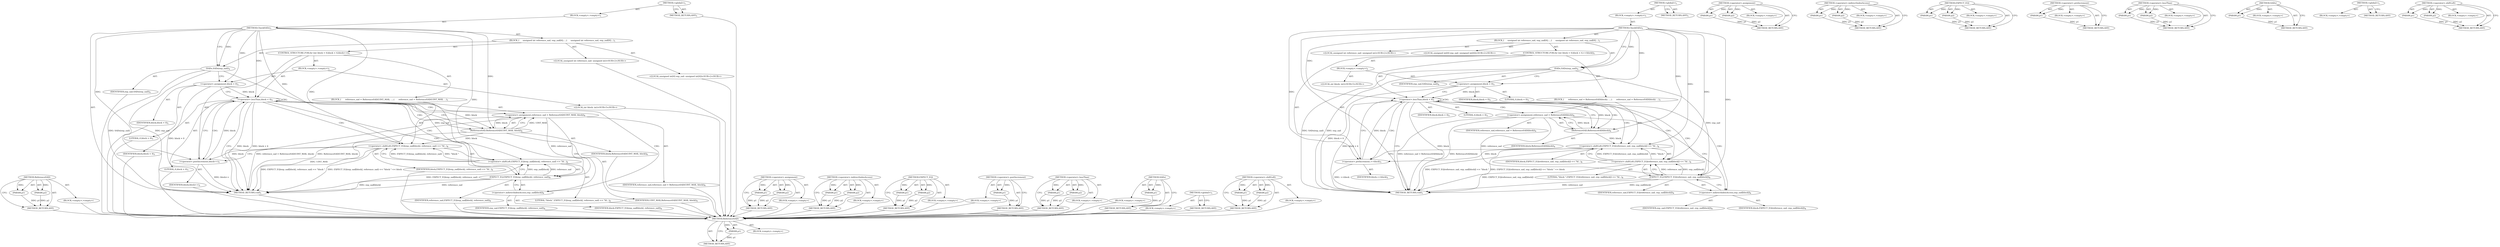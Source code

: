 digraph "&lt;operator&gt;.shiftLeft" {
vulnerable_81 [label=<(METHOD,ReferenceSAD)>];
vulnerable_82 [label=<(PARAM,p1)>];
vulnerable_83 [label=<(PARAM,p2)>];
vulnerable_84 [label=<(BLOCK,&lt;empty&gt;,&lt;empty&gt;)>];
vulnerable_85 [label=<(METHOD_RETURN,ANY)>];
vulnerable_6 [label=<(METHOD,&lt;global&gt;)<SUB>1</SUB>>];
vulnerable_7 [label=<(BLOCK,&lt;empty&gt;,&lt;empty&gt;)<SUB>1</SUB>>];
vulnerable_8 [label=<(METHOD,CheckSADs)<SUB>1</SUB>>];
vulnerable_9 [label=<(BLOCK,{
     unsigned int reference_sad, exp_sad[4];
...,{
     unsigned int reference_sad, exp_sad[4];
...)<SUB>1</SUB>>];
vulnerable_10 [label="<(LOCAL,unsigned int reference_sad: unsigned int)<SUB>2</SUB>>"];
vulnerable_11 [label="<(LOCAL,unsigned int[4] exp_sad: unsigned int[4])<SUB>2</SUB>>"];
vulnerable_12 [label=<(SADs,SADs(exp_sad))<SUB>4</SUB>>];
vulnerable_13 [label=<(IDENTIFIER,exp_sad,SADs(exp_sad))<SUB>4</SUB>>];
vulnerable_14 [label=<(CONTROL_STRUCTURE,FOR,for (int block = 0;block &lt; 4;block++))<SUB>5</SUB>>];
vulnerable_15 [label=<(BLOCK,&lt;empty&gt;,&lt;empty&gt;)<SUB>5</SUB>>];
vulnerable_16 [label="<(LOCAL,int block: int)<SUB>5</SUB>>"];
vulnerable_17 [label=<(&lt;operator&gt;.assignment,block = 0)<SUB>5</SUB>>];
vulnerable_18 [label=<(IDENTIFIER,block,block = 0)<SUB>5</SUB>>];
vulnerable_19 [label=<(LITERAL,0,block = 0)<SUB>5</SUB>>];
vulnerable_20 [label=<(&lt;operator&gt;.lessThan,block &lt; 4)<SUB>5</SUB>>];
vulnerable_21 [label=<(IDENTIFIER,block,block &lt; 4)<SUB>5</SUB>>];
vulnerable_22 [label=<(LITERAL,4,block &lt; 4)<SUB>5</SUB>>];
vulnerable_23 [label=<(&lt;operator&gt;.postIncrement,block++)<SUB>5</SUB>>];
vulnerable_24 [label=<(IDENTIFIER,block,block++)<SUB>5</SUB>>];
vulnerable_25 [label=<(BLOCK,{
      reference_sad = ReferenceSAD(UINT_MAX, ...,{
      reference_sad = ReferenceSAD(UINT_MAX, ...)<SUB>5</SUB>>];
vulnerable_26 [label=<(&lt;operator&gt;.assignment,reference_sad = ReferenceSAD(UINT_MAX, block))<SUB>6</SUB>>];
vulnerable_27 [label=<(IDENTIFIER,reference_sad,reference_sad = ReferenceSAD(UINT_MAX, block))<SUB>6</SUB>>];
vulnerable_28 [label=<(ReferenceSAD,ReferenceSAD(UINT_MAX, block))<SUB>6</SUB>>];
vulnerable_29 [label=<(IDENTIFIER,UINT_MAX,ReferenceSAD(UINT_MAX, block))<SUB>6</SUB>>];
vulnerable_30 [label=<(IDENTIFIER,block,ReferenceSAD(UINT_MAX, block))<SUB>6</SUB>>];
vulnerable_31 [label=<(&lt;operator&gt;.shiftLeft,EXPECT_EQ(exp_sad[block], reference_sad) &lt;&lt; &quot;bl...)<SUB>8</SUB>>];
vulnerable_32 [label=<(&lt;operator&gt;.shiftLeft,EXPECT_EQ(exp_sad[block], reference_sad) &lt;&lt; &quot;bl...)<SUB>8</SUB>>];
vulnerable_33 [label=<(EXPECT_EQ,EXPECT_EQ(exp_sad[block], reference_sad))<SUB>8</SUB>>];
vulnerable_34 [label=<(&lt;operator&gt;.indirectIndexAccess,exp_sad[block])<SUB>8</SUB>>];
vulnerable_35 [label=<(IDENTIFIER,exp_sad,EXPECT_EQ(exp_sad[block], reference_sad))<SUB>8</SUB>>];
vulnerable_36 [label=<(IDENTIFIER,block,EXPECT_EQ(exp_sad[block], reference_sad))<SUB>8</SUB>>];
vulnerable_37 [label=<(IDENTIFIER,reference_sad,EXPECT_EQ(exp_sad[block], reference_sad))<SUB>8</SUB>>];
vulnerable_38 [label=<(LITERAL,&quot;block &quot;,EXPECT_EQ(exp_sad[block], reference_sad) &lt;&lt; &quot;bl...)<SUB>8</SUB>>];
vulnerable_39 [label=<(IDENTIFIER,block,EXPECT_EQ(exp_sad[block], reference_sad) &lt;&lt; &quot;bl...)<SUB>8</SUB>>];
vulnerable_40 [label=<(METHOD_RETURN,void)<SUB>1</SUB>>];
vulnerable_42 [label=<(METHOD_RETURN,ANY)<SUB>1</SUB>>];
vulnerable_67 [label=<(METHOD,&lt;operator&gt;.assignment)>];
vulnerable_68 [label=<(PARAM,p1)>];
vulnerable_69 [label=<(PARAM,p2)>];
vulnerable_70 [label=<(BLOCK,&lt;empty&gt;,&lt;empty&gt;)>];
vulnerable_71 [label=<(METHOD_RETURN,ANY)>];
vulnerable_96 [label=<(METHOD,&lt;operator&gt;.indirectIndexAccess)>];
vulnerable_97 [label=<(PARAM,p1)>];
vulnerable_98 [label=<(PARAM,p2)>];
vulnerable_99 [label=<(BLOCK,&lt;empty&gt;,&lt;empty&gt;)>];
vulnerable_100 [label=<(METHOD_RETURN,ANY)>];
vulnerable_91 [label=<(METHOD,EXPECT_EQ)>];
vulnerable_92 [label=<(PARAM,p1)>];
vulnerable_93 [label=<(PARAM,p2)>];
vulnerable_94 [label=<(BLOCK,&lt;empty&gt;,&lt;empty&gt;)>];
vulnerable_95 [label=<(METHOD_RETURN,ANY)>];
vulnerable_77 [label=<(METHOD,&lt;operator&gt;.postIncrement)>];
vulnerable_78 [label=<(PARAM,p1)>];
vulnerable_79 [label=<(BLOCK,&lt;empty&gt;,&lt;empty&gt;)>];
vulnerable_80 [label=<(METHOD_RETURN,ANY)>];
vulnerable_72 [label=<(METHOD,&lt;operator&gt;.lessThan)>];
vulnerable_73 [label=<(PARAM,p1)>];
vulnerable_74 [label=<(PARAM,p2)>];
vulnerable_75 [label=<(BLOCK,&lt;empty&gt;,&lt;empty&gt;)>];
vulnerable_76 [label=<(METHOD_RETURN,ANY)>];
vulnerable_63 [label=<(METHOD,SADs)>];
vulnerable_64 [label=<(PARAM,p1)>];
vulnerable_65 [label=<(BLOCK,&lt;empty&gt;,&lt;empty&gt;)>];
vulnerable_66 [label=<(METHOD_RETURN,ANY)>];
vulnerable_57 [label=<(METHOD,&lt;global&gt;)<SUB>1</SUB>>];
vulnerable_58 [label=<(BLOCK,&lt;empty&gt;,&lt;empty&gt;)>];
vulnerable_59 [label=<(METHOD_RETURN,ANY)>];
vulnerable_86 [label=<(METHOD,&lt;operator&gt;.shiftLeft)>];
vulnerable_87 [label=<(PARAM,p1)>];
vulnerable_88 [label=<(PARAM,p2)>];
vulnerable_89 [label=<(BLOCK,&lt;empty&gt;,&lt;empty&gt;)>];
vulnerable_90 [label=<(METHOD_RETURN,ANY)>];
fixed_80 [label=<(METHOD,ReferenceSAD)>];
fixed_81 [label=<(PARAM,p1)>];
fixed_82 [label=<(BLOCK,&lt;empty&gt;,&lt;empty&gt;)>];
fixed_83 [label=<(METHOD_RETURN,ANY)>];
fixed_6 [label=<(METHOD,&lt;global&gt;)<SUB>1</SUB>>];
fixed_7 [label=<(BLOCK,&lt;empty&gt;,&lt;empty&gt;)<SUB>1</SUB>>];
fixed_8 [label=<(METHOD,CheckSADs)<SUB>1</SUB>>];
fixed_9 [label=<(BLOCK,{
     unsigned int reference_sad, exp_sad[4];
...,{
     unsigned int reference_sad, exp_sad[4];
...)<SUB>1</SUB>>];
fixed_10 [label="<(LOCAL,unsigned int reference_sad: unsigned int)<SUB>2</SUB>>"];
fixed_11 [label="<(LOCAL,unsigned int[4] exp_sad: unsigned int[4])<SUB>2</SUB>>"];
fixed_12 [label=<(SADs,SADs(exp_sad))<SUB>4</SUB>>];
fixed_13 [label=<(IDENTIFIER,exp_sad,SADs(exp_sad))<SUB>4</SUB>>];
fixed_14 [label=<(CONTROL_STRUCTURE,FOR,for (int block = 0;block &lt; 4;++block))<SUB>5</SUB>>];
fixed_15 [label=<(BLOCK,&lt;empty&gt;,&lt;empty&gt;)<SUB>5</SUB>>];
fixed_16 [label="<(LOCAL,int block: int)<SUB>5</SUB>>"];
fixed_17 [label=<(&lt;operator&gt;.assignment,block = 0)<SUB>5</SUB>>];
fixed_18 [label=<(IDENTIFIER,block,block = 0)<SUB>5</SUB>>];
fixed_19 [label=<(LITERAL,0,block = 0)<SUB>5</SUB>>];
fixed_20 [label=<(&lt;operator&gt;.lessThan,block &lt; 4)<SUB>5</SUB>>];
fixed_21 [label=<(IDENTIFIER,block,block &lt; 4)<SUB>5</SUB>>];
fixed_22 [label=<(LITERAL,4,block &lt; 4)<SUB>5</SUB>>];
fixed_23 [label=<(&lt;operator&gt;.preIncrement,++block)<SUB>5</SUB>>];
fixed_24 [label=<(IDENTIFIER,block,++block)<SUB>5</SUB>>];
fixed_25 [label=<(BLOCK,{
      reference_sad = ReferenceSAD(block);
 
...,{
      reference_sad = ReferenceSAD(block);
 
...)<SUB>5</SUB>>];
fixed_26 [label=<(&lt;operator&gt;.assignment,reference_sad = ReferenceSAD(block))<SUB>6</SUB>>];
fixed_27 [label=<(IDENTIFIER,reference_sad,reference_sad = ReferenceSAD(block))<SUB>6</SUB>>];
fixed_28 [label=<(ReferenceSAD,ReferenceSAD(block))<SUB>6</SUB>>];
fixed_29 [label=<(IDENTIFIER,block,ReferenceSAD(block))<SUB>6</SUB>>];
fixed_30 [label=<(&lt;operator&gt;.shiftLeft,EXPECT_EQ(reference_sad, exp_sad[block]) &lt;&lt; &quot;bl...)<SUB>8</SUB>>];
fixed_31 [label=<(&lt;operator&gt;.shiftLeft,EXPECT_EQ(reference_sad, exp_sad[block]) &lt;&lt; &quot;bl...)<SUB>8</SUB>>];
fixed_32 [label=<(EXPECT_EQ,EXPECT_EQ(reference_sad, exp_sad[block]))<SUB>8</SUB>>];
fixed_33 [label=<(IDENTIFIER,reference_sad,EXPECT_EQ(reference_sad, exp_sad[block]))<SUB>8</SUB>>];
fixed_34 [label=<(&lt;operator&gt;.indirectIndexAccess,exp_sad[block])<SUB>8</SUB>>];
fixed_35 [label=<(IDENTIFIER,exp_sad,EXPECT_EQ(reference_sad, exp_sad[block]))<SUB>8</SUB>>];
fixed_36 [label=<(IDENTIFIER,block,EXPECT_EQ(reference_sad, exp_sad[block]))<SUB>8</SUB>>];
fixed_37 [label=<(LITERAL,&quot;block &quot;,EXPECT_EQ(reference_sad, exp_sad[block]) &lt;&lt; &quot;bl...)<SUB>8</SUB>>];
fixed_38 [label=<(IDENTIFIER,block,EXPECT_EQ(reference_sad, exp_sad[block]) &lt;&lt; &quot;bl...)<SUB>8</SUB>>];
fixed_39 [label=<(METHOD_RETURN,void)<SUB>1</SUB>>];
fixed_41 [label=<(METHOD_RETURN,ANY)<SUB>1</SUB>>];
fixed_66 [label=<(METHOD,&lt;operator&gt;.assignment)>];
fixed_67 [label=<(PARAM,p1)>];
fixed_68 [label=<(PARAM,p2)>];
fixed_69 [label=<(BLOCK,&lt;empty&gt;,&lt;empty&gt;)>];
fixed_70 [label=<(METHOD_RETURN,ANY)>];
fixed_94 [label=<(METHOD,&lt;operator&gt;.indirectIndexAccess)>];
fixed_95 [label=<(PARAM,p1)>];
fixed_96 [label=<(PARAM,p2)>];
fixed_97 [label=<(BLOCK,&lt;empty&gt;,&lt;empty&gt;)>];
fixed_98 [label=<(METHOD_RETURN,ANY)>];
fixed_89 [label=<(METHOD,EXPECT_EQ)>];
fixed_90 [label=<(PARAM,p1)>];
fixed_91 [label=<(PARAM,p2)>];
fixed_92 [label=<(BLOCK,&lt;empty&gt;,&lt;empty&gt;)>];
fixed_93 [label=<(METHOD_RETURN,ANY)>];
fixed_76 [label=<(METHOD,&lt;operator&gt;.preIncrement)>];
fixed_77 [label=<(PARAM,p1)>];
fixed_78 [label=<(BLOCK,&lt;empty&gt;,&lt;empty&gt;)>];
fixed_79 [label=<(METHOD_RETURN,ANY)>];
fixed_71 [label=<(METHOD,&lt;operator&gt;.lessThan)>];
fixed_72 [label=<(PARAM,p1)>];
fixed_73 [label=<(PARAM,p2)>];
fixed_74 [label=<(BLOCK,&lt;empty&gt;,&lt;empty&gt;)>];
fixed_75 [label=<(METHOD_RETURN,ANY)>];
fixed_62 [label=<(METHOD,SADs)>];
fixed_63 [label=<(PARAM,p1)>];
fixed_64 [label=<(BLOCK,&lt;empty&gt;,&lt;empty&gt;)>];
fixed_65 [label=<(METHOD_RETURN,ANY)>];
fixed_56 [label=<(METHOD,&lt;global&gt;)<SUB>1</SUB>>];
fixed_57 [label=<(BLOCK,&lt;empty&gt;,&lt;empty&gt;)>];
fixed_58 [label=<(METHOD_RETURN,ANY)>];
fixed_84 [label=<(METHOD,&lt;operator&gt;.shiftLeft)>];
fixed_85 [label=<(PARAM,p1)>];
fixed_86 [label=<(PARAM,p2)>];
fixed_87 [label=<(BLOCK,&lt;empty&gt;,&lt;empty&gt;)>];
fixed_88 [label=<(METHOD_RETURN,ANY)>];
vulnerable_81 -> vulnerable_82  [key=0, label="AST: "];
vulnerable_81 -> vulnerable_82  [key=1, label="DDG: "];
vulnerable_81 -> vulnerable_84  [key=0, label="AST: "];
vulnerable_81 -> vulnerable_83  [key=0, label="AST: "];
vulnerable_81 -> vulnerable_83  [key=1, label="DDG: "];
vulnerable_81 -> vulnerable_85  [key=0, label="AST: "];
vulnerable_81 -> vulnerable_85  [key=1, label="CFG: "];
vulnerable_82 -> vulnerable_85  [key=0, label="DDG: p1"];
vulnerable_83 -> vulnerable_85  [key=0, label="DDG: p2"];
vulnerable_84 -> fixed_80  [key=0];
vulnerable_85 -> fixed_80  [key=0];
vulnerable_6 -> vulnerable_7  [key=0, label="AST: "];
vulnerable_6 -> vulnerable_42  [key=0, label="AST: "];
vulnerable_6 -> vulnerable_42  [key=1, label="CFG: "];
vulnerable_7 -> vulnerable_8  [key=0, label="AST: "];
vulnerable_8 -> vulnerable_9  [key=0, label="AST: "];
vulnerable_8 -> vulnerable_40  [key=0, label="AST: "];
vulnerable_8 -> vulnerable_12  [key=0, label="CFG: "];
vulnerable_8 -> vulnerable_12  [key=1, label="DDG: "];
vulnerable_8 -> vulnerable_17  [key=0, label="DDG: "];
vulnerable_8 -> vulnerable_20  [key=0, label="DDG: "];
vulnerable_8 -> vulnerable_23  [key=0, label="DDG: "];
vulnerable_8 -> vulnerable_31  [key=0, label="DDG: "];
vulnerable_8 -> vulnerable_28  [key=0, label="DDG: "];
vulnerable_8 -> vulnerable_32  [key=0, label="DDG: "];
vulnerable_8 -> vulnerable_33  [key=0, label="DDG: "];
vulnerable_9 -> vulnerable_10  [key=0, label="AST: "];
vulnerable_9 -> vulnerable_11  [key=0, label="AST: "];
vulnerable_9 -> vulnerable_12  [key=0, label="AST: "];
vulnerable_9 -> vulnerable_14  [key=0, label="AST: "];
vulnerable_10 -> fixed_80  [key=0];
vulnerable_11 -> fixed_80  [key=0];
vulnerable_12 -> vulnerable_13  [key=0, label="AST: "];
vulnerable_12 -> vulnerable_17  [key=0, label="CFG: "];
vulnerable_12 -> vulnerable_40  [key=0, label="DDG: exp_sad"];
vulnerable_12 -> vulnerable_40  [key=1, label="DDG: SADs(exp_sad)"];
vulnerable_12 -> vulnerable_33  [key=0, label="DDG: exp_sad"];
vulnerable_13 -> fixed_80  [key=0];
vulnerable_14 -> vulnerable_15  [key=0, label="AST: "];
vulnerable_14 -> vulnerable_20  [key=0, label="AST: "];
vulnerable_14 -> vulnerable_23  [key=0, label="AST: "];
vulnerable_14 -> vulnerable_25  [key=0, label="AST: "];
vulnerable_15 -> vulnerable_16  [key=0, label="AST: "];
vulnerable_15 -> vulnerable_17  [key=0, label="AST: "];
vulnerable_16 -> fixed_80  [key=0];
vulnerable_17 -> vulnerable_18  [key=0, label="AST: "];
vulnerable_17 -> vulnerable_19  [key=0, label="AST: "];
vulnerable_17 -> vulnerable_20  [key=0, label="CFG: "];
vulnerable_17 -> vulnerable_20  [key=1, label="DDG: block"];
vulnerable_17 -> vulnerable_40  [key=0, label="DDG: block = 0"];
vulnerable_18 -> fixed_80  [key=0];
vulnerable_19 -> fixed_80  [key=0];
vulnerable_20 -> vulnerable_21  [key=0, label="AST: "];
vulnerable_20 -> vulnerable_22  [key=0, label="AST: "];
vulnerable_20 -> vulnerable_40  [key=0, label="CFG: "];
vulnerable_20 -> vulnerable_40  [key=1, label="DDG: block"];
vulnerable_20 -> vulnerable_40  [key=2, label="DDG: block &lt; 4"];
vulnerable_20 -> vulnerable_28  [key=0, label="CFG: "];
vulnerable_20 -> vulnerable_28  [key=1, label="DDG: block"];
vulnerable_20 -> vulnerable_28  [key=2, label="CDG: "];
vulnerable_20 -> vulnerable_34  [key=0, label="CDG: "];
vulnerable_20 -> vulnerable_32  [key=0, label="CDG: "];
vulnerable_20 -> vulnerable_33  [key=0, label="CDG: "];
vulnerable_20 -> vulnerable_26  [key=0, label="CDG: "];
vulnerable_20 -> vulnerable_23  [key=0, label="CDG: "];
vulnerable_20 -> vulnerable_20  [key=0, label="CDG: "];
vulnerable_20 -> vulnerable_31  [key=0, label="CDG: "];
vulnerable_21 -> fixed_80  [key=0];
vulnerable_22 -> fixed_80  [key=0];
vulnerable_23 -> vulnerable_24  [key=0, label="AST: "];
vulnerable_23 -> vulnerable_20  [key=0, label="CFG: "];
vulnerable_23 -> vulnerable_20  [key=1, label="DDG: block"];
vulnerable_23 -> vulnerable_40  [key=0, label="DDG: block++"];
vulnerable_24 -> fixed_80  [key=0];
vulnerable_25 -> vulnerable_26  [key=0, label="AST: "];
vulnerable_25 -> vulnerable_31  [key=0, label="AST: "];
vulnerable_26 -> vulnerable_27  [key=0, label="AST: "];
vulnerable_26 -> vulnerable_28  [key=0, label="AST: "];
vulnerable_26 -> vulnerable_34  [key=0, label="CFG: "];
vulnerable_26 -> vulnerable_40  [key=0, label="DDG: ReferenceSAD(UINT_MAX, block)"];
vulnerable_26 -> vulnerable_40  [key=1, label="DDG: reference_sad = ReferenceSAD(UINT_MAX, block)"];
vulnerable_26 -> vulnerable_33  [key=0, label="DDG: reference_sad"];
vulnerable_27 -> fixed_80  [key=0];
vulnerable_28 -> vulnerable_29  [key=0, label="AST: "];
vulnerable_28 -> vulnerable_30  [key=0, label="AST: "];
vulnerable_28 -> vulnerable_26  [key=0, label="CFG: "];
vulnerable_28 -> vulnerable_26  [key=1, label="DDG: UINT_MAX"];
vulnerable_28 -> vulnerable_26  [key=2, label="DDG: block"];
vulnerable_28 -> vulnerable_40  [key=0, label="DDG: UINT_MAX"];
vulnerable_28 -> vulnerable_31  [key=0, label="DDG: block"];
vulnerable_29 -> fixed_80  [key=0];
vulnerable_30 -> fixed_80  [key=0];
vulnerable_31 -> vulnerable_32  [key=0, label="AST: "];
vulnerable_31 -> vulnerable_39  [key=0, label="AST: "];
vulnerable_31 -> vulnerable_23  [key=0, label="CFG: "];
vulnerable_31 -> vulnerable_23  [key=1, label="DDG: block"];
vulnerable_31 -> vulnerable_40  [key=0, label="DDG: EXPECT_EQ(exp_sad[block], reference_sad) &lt;&lt; &quot;block &quot;"];
vulnerable_31 -> vulnerable_40  [key=1, label="DDG: EXPECT_EQ(exp_sad[block], reference_sad) &lt;&lt; &quot;block &quot; &lt;&lt; block"];
vulnerable_32 -> vulnerable_33  [key=0, label="AST: "];
vulnerable_32 -> vulnerable_38  [key=0, label="AST: "];
vulnerable_32 -> vulnerable_31  [key=0, label="CFG: "];
vulnerable_32 -> vulnerable_31  [key=1, label="DDG: EXPECT_EQ(exp_sad[block], reference_sad)"];
vulnerable_32 -> vulnerable_31  [key=2, label="DDG: &quot;block &quot;"];
vulnerable_32 -> vulnerable_40  [key=0, label="DDG: EXPECT_EQ(exp_sad[block], reference_sad)"];
vulnerable_33 -> vulnerable_34  [key=0, label="AST: "];
vulnerable_33 -> vulnerable_37  [key=0, label="AST: "];
vulnerable_33 -> vulnerable_32  [key=0, label="CFG: "];
vulnerable_33 -> vulnerable_32  [key=1, label="DDG: exp_sad[block]"];
vulnerable_33 -> vulnerable_32  [key=2, label="DDG: reference_sad"];
vulnerable_33 -> vulnerable_40  [key=0, label="DDG: exp_sad[block]"];
vulnerable_33 -> vulnerable_40  [key=1, label="DDG: reference_sad"];
vulnerable_34 -> vulnerable_35  [key=0, label="AST: "];
vulnerable_34 -> vulnerable_36  [key=0, label="AST: "];
vulnerable_34 -> vulnerable_33  [key=0, label="CFG: "];
vulnerable_35 -> fixed_80  [key=0];
vulnerable_36 -> fixed_80  [key=0];
vulnerable_37 -> fixed_80  [key=0];
vulnerable_38 -> fixed_80  [key=0];
vulnerable_39 -> fixed_80  [key=0];
vulnerable_40 -> fixed_80  [key=0];
vulnerable_42 -> fixed_80  [key=0];
vulnerable_67 -> vulnerable_68  [key=0, label="AST: "];
vulnerable_67 -> vulnerable_68  [key=1, label="DDG: "];
vulnerable_67 -> vulnerable_70  [key=0, label="AST: "];
vulnerable_67 -> vulnerable_69  [key=0, label="AST: "];
vulnerable_67 -> vulnerable_69  [key=1, label="DDG: "];
vulnerable_67 -> vulnerable_71  [key=0, label="AST: "];
vulnerable_67 -> vulnerable_71  [key=1, label="CFG: "];
vulnerable_68 -> vulnerable_71  [key=0, label="DDG: p1"];
vulnerable_69 -> vulnerable_71  [key=0, label="DDG: p2"];
vulnerable_70 -> fixed_80  [key=0];
vulnerable_71 -> fixed_80  [key=0];
vulnerable_96 -> vulnerable_97  [key=0, label="AST: "];
vulnerable_96 -> vulnerable_97  [key=1, label="DDG: "];
vulnerable_96 -> vulnerable_99  [key=0, label="AST: "];
vulnerable_96 -> vulnerable_98  [key=0, label="AST: "];
vulnerable_96 -> vulnerable_98  [key=1, label="DDG: "];
vulnerable_96 -> vulnerable_100  [key=0, label="AST: "];
vulnerable_96 -> vulnerable_100  [key=1, label="CFG: "];
vulnerable_97 -> vulnerable_100  [key=0, label="DDG: p1"];
vulnerable_98 -> vulnerable_100  [key=0, label="DDG: p2"];
vulnerable_99 -> fixed_80  [key=0];
vulnerable_100 -> fixed_80  [key=0];
vulnerable_91 -> vulnerable_92  [key=0, label="AST: "];
vulnerable_91 -> vulnerable_92  [key=1, label="DDG: "];
vulnerable_91 -> vulnerable_94  [key=0, label="AST: "];
vulnerable_91 -> vulnerable_93  [key=0, label="AST: "];
vulnerable_91 -> vulnerable_93  [key=1, label="DDG: "];
vulnerable_91 -> vulnerable_95  [key=0, label="AST: "];
vulnerable_91 -> vulnerable_95  [key=1, label="CFG: "];
vulnerable_92 -> vulnerable_95  [key=0, label="DDG: p1"];
vulnerable_93 -> vulnerable_95  [key=0, label="DDG: p2"];
vulnerable_94 -> fixed_80  [key=0];
vulnerable_95 -> fixed_80  [key=0];
vulnerable_77 -> vulnerable_78  [key=0, label="AST: "];
vulnerable_77 -> vulnerable_78  [key=1, label="DDG: "];
vulnerable_77 -> vulnerable_79  [key=0, label="AST: "];
vulnerable_77 -> vulnerable_80  [key=0, label="AST: "];
vulnerable_77 -> vulnerable_80  [key=1, label="CFG: "];
vulnerable_78 -> vulnerable_80  [key=0, label="DDG: p1"];
vulnerable_79 -> fixed_80  [key=0];
vulnerable_80 -> fixed_80  [key=0];
vulnerable_72 -> vulnerable_73  [key=0, label="AST: "];
vulnerable_72 -> vulnerable_73  [key=1, label="DDG: "];
vulnerable_72 -> vulnerable_75  [key=0, label="AST: "];
vulnerable_72 -> vulnerable_74  [key=0, label="AST: "];
vulnerable_72 -> vulnerable_74  [key=1, label="DDG: "];
vulnerable_72 -> vulnerable_76  [key=0, label="AST: "];
vulnerable_72 -> vulnerable_76  [key=1, label="CFG: "];
vulnerable_73 -> vulnerable_76  [key=0, label="DDG: p1"];
vulnerable_74 -> vulnerable_76  [key=0, label="DDG: p2"];
vulnerable_75 -> fixed_80  [key=0];
vulnerable_76 -> fixed_80  [key=0];
vulnerable_63 -> vulnerable_64  [key=0, label="AST: "];
vulnerable_63 -> vulnerable_64  [key=1, label="DDG: "];
vulnerable_63 -> vulnerable_65  [key=0, label="AST: "];
vulnerable_63 -> vulnerable_66  [key=0, label="AST: "];
vulnerable_63 -> vulnerable_66  [key=1, label="CFG: "];
vulnerable_64 -> vulnerable_66  [key=0, label="DDG: p1"];
vulnerable_65 -> fixed_80  [key=0];
vulnerable_66 -> fixed_80  [key=0];
vulnerable_57 -> vulnerable_58  [key=0, label="AST: "];
vulnerable_57 -> vulnerable_59  [key=0, label="AST: "];
vulnerable_57 -> vulnerable_59  [key=1, label="CFG: "];
vulnerable_58 -> fixed_80  [key=0];
vulnerable_59 -> fixed_80  [key=0];
vulnerable_86 -> vulnerable_87  [key=0, label="AST: "];
vulnerable_86 -> vulnerable_87  [key=1, label="DDG: "];
vulnerable_86 -> vulnerable_89  [key=0, label="AST: "];
vulnerable_86 -> vulnerable_88  [key=0, label="AST: "];
vulnerable_86 -> vulnerable_88  [key=1, label="DDG: "];
vulnerable_86 -> vulnerable_90  [key=0, label="AST: "];
vulnerable_86 -> vulnerable_90  [key=1, label="CFG: "];
vulnerable_87 -> vulnerable_90  [key=0, label="DDG: p1"];
vulnerable_88 -> vulnerable_90  [key=0, label="DDG: p2"];
vulnerable_89 -> fixed_80  [key=0];
vulnerable_90 -> fixed_80  [key=0];
fixed_80 -> fixed_81  [key=0, label="AST: "];
fixed_80 -> fixed_81  [key=1, label="DDG: "];
fixed_80 -> fixed_82  [key=0, label="AST: "];
fixed_80 -> fixed_83  [key=0, label="AST: "];
fixed_80 -> fixed_83  [key=1, label="CFG: "];
fixed_81 -> fixed_83  [key=0, label="DDG: p1"];
fixed_6 -> fixed_7  [key=0, label="AST: "];
fixed_6 -> fixed_41  [key=0, label="AST: "];
fixed_6 -> fixed_41  [key=1, label="CFG: "];
fixed_7 -> fixed_8  [key=0, label="AST: "];
fixed_8 -> fixed_9  [key=0, label="AST: "];
fixed_8 -> fixed_39  [key=0, label="AST: "];
fixed_8 -> fixed_12  [key=0, label="CFG: "];
fixed_8 -> fixed_12  [key=1, label="DDG: "];
fixed_8 -> fixed_17  [key=0, label="DDG: "];
fixed_8 -> fixed_20  [key=0, label="DDG: "];
fixed_8 -> fixed_23  [key=0, label="DDG: "];
fixed_8 -> fixed_30  [key=0, label="DDG: "];
fixed_8 -> fixed_28  [key=0, label="DDG: "];
fixed_8 -> fixed_31  [key=0, label="DDG: "];
fixed_8 -> fixed_32  [key=0, label="DDG: "];
fixed_9 -> fixed_10  [key=0, label="AST: "];
fixed_9 -> fixed_11  [key=0, label="AST: "];
fixed_9 -> fixed_12  [key=0, label="AST: "];
fixed_9 -> fixed_14  [key=0, label="AST: "];
fixed_12 -> fixed_13  [key=0, label="AST: "];
fixed_12 -> fixed_17  [key=0, label="CFG: "];
fixed_12 -> fixed_39  [key=0, label="DDG: exp_sad"];
fixed_12 -> fixed_39  [key=1, label="DDG: SADs(exp_sad)"];
fixed_12 -> fixed_32  [key=0, label="DDG: exp_sad"];
fixed_14 -> fixed_15  [key=0, label="AST: "];
fixed_14 -> fixed_20  [key=0, label="AST: "];
fixed_14 -> fixed_23  [key=0, label="AST: "];
fixed_14 -> fixed_25  [key=0, label="AST: "];
fixed_15 -> fixed_16  [key=0, label="AST: "];
fixed_15 -> fixed_17  [key=0, label="AST: "];
fixed_17 -> fixed_18  [key=0, label="AST: "];
fixed_17 -> fixed_19  [key=0, label="AST: "];
fixed_17 -> fixed_20  [key=0, label="CFG: "];
fixed_17 -> fixed_20  [key=1, label="DDG: block"];
fixed_17 -> fixed_39  [key=0, label="DDG: block = 0"];
fixed_20 -> fixed_21  [key=0, label="AST: "];
fixed_20 -> fixed_22  [key=0, label="AST: "];
fixed_20 -> fixed_39  [key=0, label="CFG: "];
fixed_20 -> fixed_39  [key=1, label="DDG: block"];
fixed_20 -> fixed_39  [key=2, label="DDG: block &lt; 4"];
fixed_20 -> fixed_28  [key=0, label="CFG: "];
fixed_20 -> fixed_28  [key=1, label="DDG: block"];
fixed_20 -> fixed_28  [key=2, label="CDG: "];
fixed_20 -> fixed_30  [key=0, label="CDG: "];
fixed_20 -> fixed_34  [key=0, label="CDG: "];
fixed_20 -> fixed_32  [key=0, label="CDG: "];
fixed_20 -> fixed_26  [key=0, label="CDG: "];
fixed_20 -> fixed_23  [key=0, label="CDG: "];
fixed_20 -> fixed_20  [key=0, label="CDG: "];
fixed_20 -> fixed_31  [key=0, label="CDG: "];
fixed_23 -> fixed_24  [key=0, label="AST: "];
fixed_23 -> fixed_20  [key=0, label="CFG: "];
fixed_23 -> fixed_20  [key=1, label="DDG: block"];
fixed_23 -> fixed_39  [key=0, label="DDG: ++block"];
fixed_25 -> fixed_26  [key=0, label="AST: "];
fixed_25 -> fixed_30  [key=0, label="AST: "];
fixed_26 -> fixed_27  [key=0, label="AST: "];
fixed_26 -> fixed_28  [key=0, label="AST: "];
fixed_26 -> fixed_34  [key=0, label="CFG: "];
fixed_26 -> fixed_39  [key=0, label="DDG: ReferenceSAD(block)"];
fixed_26 -> fixed_39  [key=1, label="DDG: reference_sad = ReferenceSAD(block)"];
fixed_26 -> fixed_32  [key=0, label="DDG: reference_sad"];
fixed_28 -> fixed_29  [key=0, label="AST: "];
fixed_28 -> fixed_26  [key=0, label="CFG: "];
fixed_28 -> fixed_26  [key=1, label="DDG: block"];
fixed_28 -> fixed_30  [key=0, label="DDG: block"];
fixed_30 -> fixed_31  [key=0, label="AST: "];
fixed_30 -> fixed_38  [key=0, label="AST: "];
fixed_30 -> fixed_23  [key=0, label="CFG: "];
fixed_30 -> fixed_23  [key=1, label="DDG: block"];
fixed_30 -> fixed_39  [key=0, label="DDG: EXPECT_EQ(reference_sad, exp_sad[block]) &lt;&lt; &quot;block &quot;"];
fixed_30 -> fixed_39  [key=1, label="DDG: EXPECT_EQ(reference_sad, exp_sad[block]) &lt;&lt; &quot;block &quot; &lt;&lt; block"];
fixed_31 -> fixed_32  [key=0, label="AST: "];
fixed_31 -> fixed_37  [key=0, label="AST: "];
fixed_31 -> fixed_30  [key=0, label="CFG: "];
fixed_31 -> fixed_30  [key=1, label="DDG: EXPECT_EQ(reference_sad, exp_sad[block])"];
fixed_31 -> fixed_30  [key=2, label="DDG: &quot;block &quot;"];
fixed_31 -> fixed_39  [key=0, label="DDG: EXPECT_EQ(reference_sad, exp_sad[block])"];
fixed_32 -> fixed_33  [key=0, label="AST: "];
fixed_32 -> fixed_34  [key=0, label="AST: "];
fixed_32 -> fixed_31  [key=0, label="CFG: "];
fixed_32 -> fixed_31  [key=1, label="DDG: reference_sad"];
fixed_32 -> fixed_31  [key=2, label="DDG: exp_sad[block]"];
fixed_32 -> fixed_39  [key=0, label="DDG: reference_sad"];
fixed_32 -> fixed_39  [key=1, label="DDG: exp_sad[block]"];
fixed_34 -> fixed_35  [key=0, label="AST: "];
fixed_34 -> fixed_36  [key=0, label="AST: "];
fixed_34 -> fixed_32  [key=0, label="CFG: "];
fixed_66 -> fixed_67  [key=0, label="AST: "];
fixed_66 -> fixed_67  [key=1, label="DDG: "];
fixed_66 -> fixed_69  [key=0, label="AST: "];
fixed_66 -> fixed_68  [key=0, label="AST: "];
fixed_66 -> fixed_68  [key=1, label="DDG: "];
fixed_66 -> fixed_70  [key=0, label="AST: "];
fixed_66 -> fixed_70  [key=1, label="CFG: "];
fixed_67 -> fixed_70  [key=0, label="DDG: p1"];
fixed_68 -> fixed_70  [key=0, label="DDG: p2"];
fixed_94 -> fixed_95  [key=0, label="AST: "];
fixed_94 -> fixed_95  [key=1, label="DDG: "];
fixed_94 -> fixed_97  [key=0, label="AST: "];
fixed_94 -> fixed_96  [key=0, label="AST: "];
fixed_94 -> fixed_96  [key=1, label="DDG: "];
fixed_94 -> fixed_98  [key=0, label="AST: "];
fixed_94 -> fixed_98  [key=1, label="CFG: "];
fixed_95 -> fixed_98  [key=0, label="DDG: p1"];
fixed_96 -> fixed_98  [key=0, label="DDG: p2"];
fixed_89 -> fixed_90  [key=0, label="AST: "];
fixed_89 -> fixed_90  [key=1, label="DDG: "];
fixed_89 -> fixed_92  [key=0, label="AST: "];
fixed_89 -> fixed_91  [key=0, label="AST: "];
fixed_89 -> fixed_91  [key=1, label="DDG: "];
fixed_89 -> fixed_93  [key=0, label="AST: "];
fixed_89 -> fixed_93  [key=1, label="CFG: "];
fixed_90 -> fixed_93  [key=0, label="DDG: p1"];
fixed_91 -> fixed_93  [key=0, label="DDG: p2"];
fixed_76 -> fixed_77  [key=0, label="AST: "];
fixed_76 -> fixed_77  [key=1, label="DDG: "];
fixed_76 -> fixed_78  [key=0, label="AST: "];
fixed_76 -> fixed_79  [key=0, label="AST: "];
fixed_76 -> fixed_79  [key=1, label="CFG: "];
fixed_77 -> fixed_79  [key=0, label="DDG: p1"];
fixed_71 -> fixed_72  [key=0, label="AST: "];
fixed_71 -> fixed_72  [key=1, label="DDG: "];
fixed_71 -> fixed_74  [key=0, label="AST: "];
fixed_71 -> fixed_73  [key=0, label="AST: "];
fixed_71 -> fixed_73  [key=1, label="DDG: "];
fixed_71 -> fixed_75  [key=0, label="AST: "];
fixed_71 -> fixed_75  [key=1, label="CFG: "];
fixed_72 -> fixed_75  [key=0, label="DDG: p1"];
fixed_73 -> fixed_75  [key=0, label="DDG: p2"];
fixed_62 -> fixed_63  [key=0, label="AST: "];
fixed_62 -> fixed_63  [key=1, label="DDG: "];
fixed_62 -> fixed_64  [key=0, label="AST: "];
fixed_62 -> fixed_65  [key=0, label="AST: "];
fixed_62 -> fixed_65  [key=1, label="CFG: "];
fixed_63 -> fixed_65  [key=0, label="DDG: p1"];
fixed_56 -> fixed_57  [key=0, label="AST: "];
fixed_56 -> fixed_58  [key=0, label="AST: "];
fixed_56 -> fixed_58  [key=1, label="CFG: "];
fixed_84 -> fixed_85  [key=0, label="AST: "];
fixed_84 -> fixed_85  [key=1, label="DDG: "];
fixed_84 -> fixed_87  [key=0, label="AST: "];
fixed_84 -> fixed_86  [key=0, label="AST: "];
fixed_84 -> fixed_86  [key=1, label="DDG: "];
fixed_84 -> fixed_88  [key=0, label="AST: "];
fixed_84 -> fixed_88  [key=1, label="CFG: "];
fixed_85 -> fixed_88  [key=0, label="DDG: p1"];
fixed_86 -> fixed_88  [key=0, label="DDG: p2"];
}
